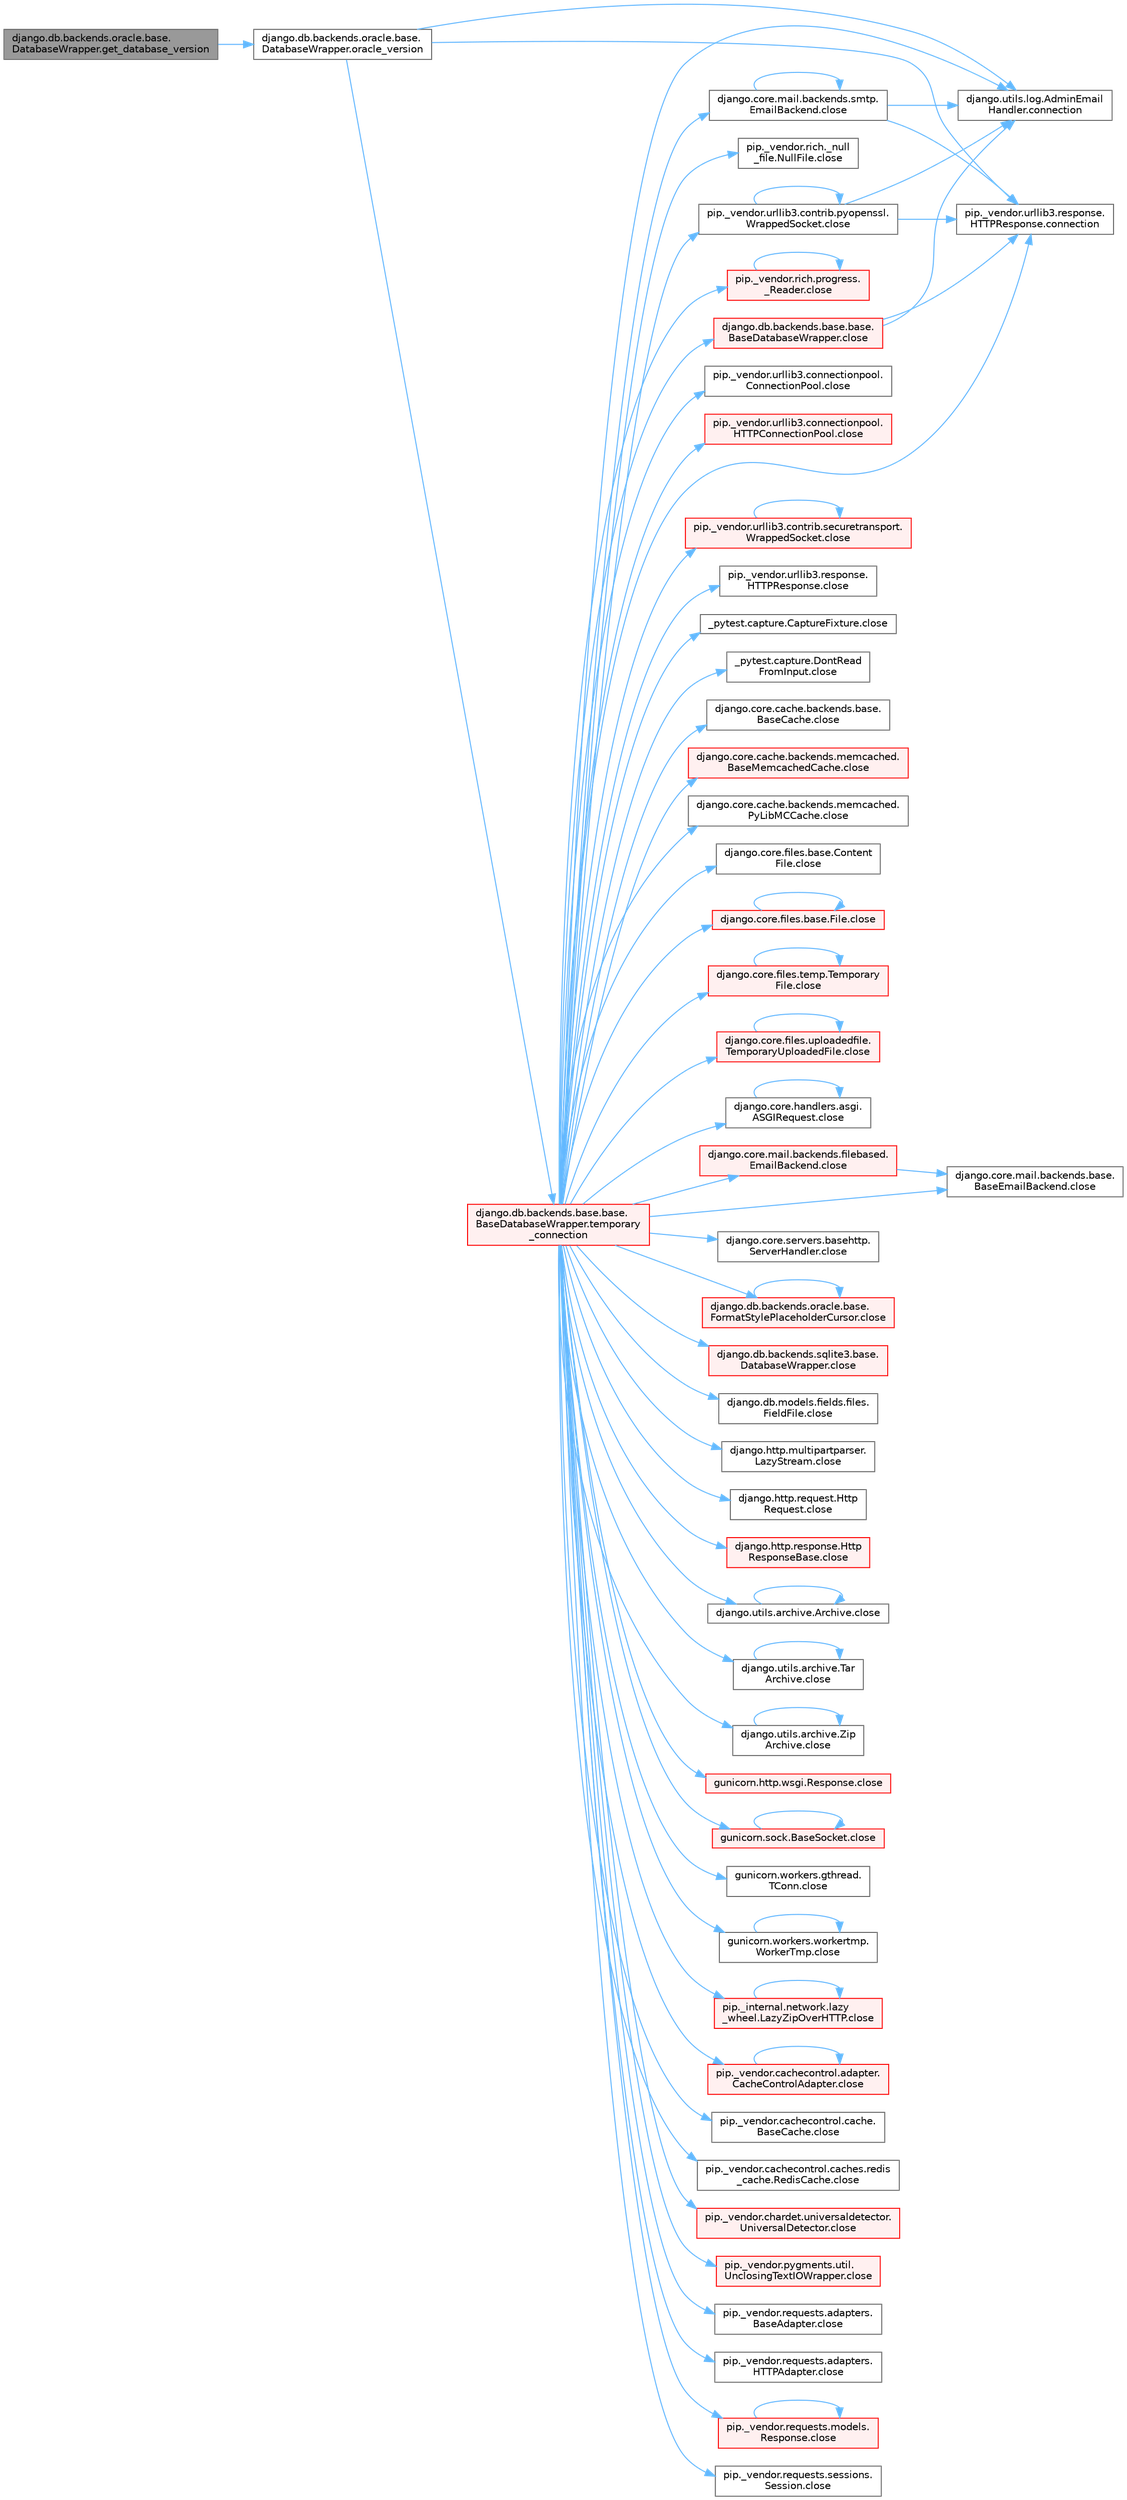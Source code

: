digraph "django.db.backends.oracle.base.DatabaseWrapper.get_database_version"
{
 // LATEX_PDF_SIZE
  bgcolor="transparent";
  edge [fontname=Helvetica,fontsize=10,labelfontname=Helvetica,labelfontsize=10];
  node [fontname=Helvetica,fontsize=10,shape=box,height=0.2,width=0.4];
  rankdir="LR";
  Node1 [id="Node000001",label="django.db.backends.oracle.base.\lDatabaseWrapper.get_database_version",height=0.2,width=0.4,color="gray40", fillcolor="grey60", style="filled", fontcolor="black",tooltip=" "];
  Node1 -> Node2 [id="edge1_Node000001_Node000002",color="steelblue1",style="solid",tooltip=" "];
  Node2 [id="Node000002",label="django.db.backends.oracle.base.\lDatabaseWrapper.oracle_version",height=0.2,width=0.4,color="grey40", fillcolor="white", style="filled",URL="$classdjango_1_1db_1_1backends_1_1oracle_1_1base_1_1_database_wrapper.html#a32ea053df5ee008633e4c30c9ab0489e",tooltip=" "];
  Node2 -> Node3 [id="edge2_Node000002_Node000003",color="steelblue1",style="solid",tooltip=" "];
  Node3 [id="Node000003",label="django.utils.log.AdminEmail\lHandler.connection",height=0.2,width=0.4,color="grey40", fillcolor="white", style="filled",URL="$classdjango_1_1utils_1_1log_1_1_admin_email_handler.html#a545b5f7ec55a857fe1ca7836814a0760",tooltip=" "];
  Node2 -> Node4 [id="edge3_Node000002_Node000004",color="steelblue1",style="solid",tooltip=" "];
  Node4 [id="Node000004",label="pip._vendor.urllib3.response.\lHTTPResponse.connection",height=0.2,width=0.4,color="grey40", fillcolor="white", style="filled",URL="$classpip_1_1__vendor_1_1urllib3_1_1response_1_1_h_t_t_p_response.html#a9002314624685de3bbf9b84bdc87fef8",tooltip=" "];
  Node2 -> Node5 [id="edge4_Node000002_Node000005",color="steelblue1",style="solid",tooltip=" "];
  Node5 [id="Node000005",label="django.db.backends.base.base.\lBaseDatabaseWrapper.temporary\l_connection",height=0.2,width=0.4,color="red", fillcolor="#FFF0F0", style="filled",URL="$classdjango_1_1db_1_1backends_1_1base_1_1base_1_1_base_database_wrapper.html#a605fd92d7af39b1b987426a269121b0c",tooltip=" "];
  Node5 -> Node6 [id="edge5_Node000005_Node000006",color="steelblue1",style="solid",tooltip=" "];
  Node6 [id="Node000006",label="_pytest.capture.CaptureFixture.close",height=0.2,width=0.4,color="grey40", fillcolor="white", style="filled",URL="$class__pytest_1_1capture_1_1_capture_fixture.html#ac018b3a02c2aff2047974ced57907cd0",tooltip=" "];
  Node5 -> Node7 [id="edge6_Node000005_Node000007",color="steelblue1",style="solid",tooltip=" "];
  Node7 [id="Node000007",label="_pytest.capture.DontRead\lFromInput.close",height=0.2,width=0.4,color="grey40", fillcolor="white", style="filled",URL="$class__pytest_1_1capture_1_1_dont_read_from_input.html#accf28daf7db40f53462752cc02bbdd32",tooltip=" "];
  Node5 -> Node8 [id="edge7_Node000005_Node000008",color="steelblue1",style="solid",tooltip=" "];
  Node8 [id="Node000008",label="django.core.cache.backends.base.\lBaseCache.close",height=0.2,width=0.4,color="grey40", fillcolor="white", style="filled",URL="$classdjango_1_1core_1_1cache_1_1backends_1_1base_1_1_base_cache.html#ae5d10e57a1ab2b99171e943370da8cf3",tooltip=" "];
  Node5 -> Node9 [id="edge8_Node000005_Node000009",color="steelblue1",style="solid",tooltip=" "];
  Node9 [id="Node000009",label="django.core.cache.backends.memcached.\lBaseMemcachedCache.close",height=0.2,width=0.4,color="red", fillcolor="#FFF0F0", style="filled",URL="$classdjango_1_1core_1_1cache_1_1backends_1_1memcached_1_1_base_memcached_cache.html#ab36ac92f106d8dacc64d539b447a5e37",tooltip=" "];
  Node5 -> Node12 [id="edge9_Node000005_Node000012",color="steelblue1",style="solid",tooltip=" "];
  Node12 [id="Node000012",label="django.core.cache.backends.memcached.\lPyLibMCCache.close",height=0.2,width=0.4,color="grey40", fillcolor="white", style="filled",URL="$classdjango_1_1core_1_1cache_1_1backends_1_1memcached_1_1_py_lib_m_c_cache.html#a76cb2e86bb346b70433dfe177597da58",tooltip=" "];
  Node5 -> Node13 [id="edge10_Node000005_Node000013",color="steelblue1",style="solid",tooltip=" "];
  Node13 [id="Node000013",label="django.core.files.base.Content\lFile.close",height=0.2,width=0.4,color="grey40", fillcolor="white", style="filled",URL="$classdjango_1_1core_1_1files_1_1base_1_1_content_file.html#a09ae22d8cfcf28936b97a8eba0fd85cb",tooltip=" "];
  Node5 -> Node14 [id="edge11_Node000005_Node000014",color="steelblue1",style="solid",tooltip=" "];
  Node14 [id="Node000014",label="django.core.files.base.File.close",height=0.2,width=0.4,color="red", fillcolor="#FFF0F0", style="filled",URL="$classdjango_1_1core_1_1files_1_1base_1_1_file.html#a0ff3dc914f2c207114a150eaac429bdc",tooltip=" "];
  Node14 -> Node14 [id="edge12_Node000014_Node000014",color="steelblue1",style="solid",tooltip=" "];
  Node5 -> Node22 [id="edge13_Node000005_Node000022",color="steelblue1",style="solid",tooltip=" "];
  Node22 [id="Node000022",label="django.core.files.temp.Temporary\lFile.close",height=0.2,width=0.4,color="red", fillcolor="#FFF0F0", style="filled",URL="$classdjango_1_1core_1_1files_1_1temp_1_1_temporary_file.html#a3137c46b13cae4e5e6fe6489e42677d5",tooltip=" "];
  Node22 -> Node22 [id="edge14_Node000022_Node000022",color="steelblue1",style="solid",tooltip=" "];
  Node5 -> Node1042 [id="edge15_Node000005_Node001042",color="steelblue1",style="solid",tooltip=" "];
  Node1042 [id="Node001042",label="django.core.files.uploadedfile.\lTemporaryUploadedFile.close",height=0.2,width=0.4,color="red", fillcolor="#FFF0F0", style="filled",URL="$classdjango_1_1core_1_1files_1_1uploadedfile_1_1_temporary_uploaded_file.html#a01ddb9d43a99baf6157c1d60b37198cd",tooltip=" "];
  Node1042 -> Node1042 [id="edge16_Node001042_Node001042",color="steelblue1",style="solid",tooltip=" "];
  Node5 -> Node1043 [id="edge17_Node000005_Node001043",color="steelblue1",style="solid",tooltip=" "];
  Node1043 [id="Node001043",label="django.core.handlers.asgi.\lASGIRequest.close",height=0.2,width=0.4,color="grey40", fillcolor="white", style="filled",URL="$classdjango_1_1core_1_1handlers_1_1asgi_1_1_a_s_g_i_request.html#a2f3a1c1c50b4cf63ef552b4f96cc4f7f",tooltip=" "];
  Node1043 -> Node1043 [id="edge18_Node001043_Node001043",color="steelblue1",style="solid",tooltip=" "];
  Node5 -> Node1044 [id="edge19_Node000005_Node001044",color="steelblue1",style="solid",tooltip=" "];
  Node1044 [id="Node001044",label="django.core.mail.backends.base.\lBaseEmailBackend.close",height=0.2,width=0.4,color="grey40", fillcolor="white", style="filled",URL="$classdjango_1_1core_1_1mail_1_1backends_1_1base_1_1_base_email_backend.html#a358a8107d966c2d82d9eb9d18565784e",tooltip=" "];
  Node5 -> Node1045 [id="edge20_Node000005_Node001045",color="steelblue1",style="solid",tooltip=" "];
  Node1045 [id="Node001045",label="django.core.mail.backends.filebased.\lEmailBackend.close",height=0.2,width=0.4,color="red", fillcolor="#FFF0F0", style="filled",URL="$classdjango_1_1core_1_1mail_1_1backends_1_1filebased_1_1_email_backend.html#af90ba8a487930e530a20ceb03669a672",tooltip=" "];
  Node1045 -> Node1044 [id="edge21_Node001045_Node001044",color="steelblue1",style="solid",tooltip=" "];
  Node5 -> Node1046 [id="edge22_Node000005_Node001046",color="steelblue1",style="solid",tooltip=" "];
  Node1046 [id="Node001046",label="django.core.mail.backends.smtp.\lEmailBackend.close",height=0.2,width=0.4,color="grey40", fillcolor="white", style="filled",URL="$classdjango_1_1core_1_1mail_1_1backends_1_1smtp_1_1_email_backend.html#a6ac7253539c4f1102986c6df417fb050",tooltip=" "];
  Node1046 -> Node1046 [id="edge23_Node001046_Node001046",color="steelblue1",style="solid",tooltip=" "];
  Node1046 -> Node3 [id="edge24_Node001046_Node000003",color="steelblue1",style="solid",tooltip=" "];
  Node1046 -> Node4 [id="edge25_Node001046_Node000004",color="steelblue1",style="solid",tooltip=" "];
  Node5 -> Node1047 [id="edge26_Node000005_Node001047",color="steelblue1",style="solid",tooltip=" "];
  Node1047 [id="Node001047",label="django.core.servers.basehttp.\lServerHandler.close",height=0.2,width=0.4,color="grey40", fillcolor="white", style="filled",URL="$classdjango_1_1core_1_1servers_1_1basehttp_1_1_server_handler.html#a67022bc1dc85a75307901027d41a6a61",tooltip=" "];
  Node5 -> Node1048 [id="edge27_Node000005_Node001048",color="steelblue1",style="solid",tooltip=" "];
  Node1048 [id="Node001048",label="django.db.backends.base.base.\lBaseDatabaseWrapper.close",height=0.2,width=0.4,color="red", fillcolor="#FFF0F0", style="filled",URL="$classdjango_1_1db_1_1backends_1_1base_1_1base_1_1_base_database_wrapper.html#a01214a9b91408274fbc34cb062baf2bc",tooltip=" "];
  Node1048 -> Node3 [id="edge28_Node001048_Node000003",color="steelblue1",style="solid",tooltip=" "];
  Node1048 -> Node4 [id="edge29_Node001048_Node000004",color="steelblue1",style="solid",tooltip=" "];
  Node5 -> Node1058 [id="edge30_Node000005_Node001058",color="steelblue1",style="solid",tooltip=" "];
  Node1058 [id="Node001058",label="django.db.backends.oracle.base.\lFormatStylePlaceholderCursor.close",height=0.2,width=0.4,color="red", fillcolor="#FFF0F0", style="filled",URL="$classdjango_1_1db_1_1backends_1_1oracle_1_1base_1_1_format_style_placeholder_cursor.html#aebbf24b6a824d4e0fb370ce417d41f93",tooltip=" "];
  Node1058 -> Node1058 [id="edge31_Node001058_Node001058",color="steelblue1",style="solid",tooltip=" "];
  Node5 -> Node1063 [id="edge32_Node000005_Node001063",color="steelblue1",style="solid",tooltip=" "];
  Node1063 [id="Node001063",label="django.db.backends.sqlite3.base.\lDatabaseWrapper.close",height=0.2,width=0.4,color="red", fillcolor="#FFF0F0", style="filled",URL="$classdjango_1_1db_1_1backends_1_1sqlite3_1_1base_1_1_database_wrapper.html#accb46eb6dd574171611ec4912f677d3f",tooltip=" "];
  Node5 -> Node1066 [id="edge33_Node000005_Node001066",color="steelblue1",style="solid",tooltip=" "];
  Node1066 [id="Node001066",label="django.db.models.fields.files.\lFieldFile.close",height=0.2,width=0.4,color="grey40", fillcolor="white", style="filled",URL="$classdjango_1_1db_1_1models_1_1fields_1_1files_1_1_field_file.html#a7764f6ac41d2cf2e0e60639dff4d7f03",tooltip=" "];
  Node5 -> Node1067 [id="edge34_Node000005_Node001067",color="steelblue1",style="solid",tooltip=" "];
  Node1067 [id="Node001067",label="django.http.multipartparser.\lLazyStream.close",height=0.2,width=0.4,color="grey40", fillcolor="white", style="filled",URL="$classdjango_1_1http_1_1multipartparser_1_1_lazy_stream.html#a8cc031a8e3e86872b4d5d12ebb448573",tooltip=" "];
  Node5 -> Node1068 [id="edge35_Node000005_Node001068",color="steelblue1",style="solid",tooltip=" "];
  Node1068 [id="Node001068",label="django.http.request.Http\lRequest.close",height=0.2,width=0.4,color="grey40", fillcolor="white", style="filled",URL="$classdjango_1_1http_1_1request_1_1_http_request.html#a13db25295d57830ab61aed1a8339842e",tooltip=" "];
  Node5 -> Node1069 [id="edge36_Node000005_Node001069",color="steelblue1",style="solid",tooltip=" "];
  Node1069 [id="Node001069",label="django.http.response.Http\lResponseBase.close",height=0.2,width=0.4,color="red", fillcolor="#FFF0F0", style="filled",URL="$classdjango_1_1http_1_1response_1_1_http_response_base.html#a2e18a8319fb2b68853f032a3a1e93ffe",tooltip=" "];
  Node5 -> Node1070 [id="edge37_Node000005_Node001070",color="steelblue1",style="solid",tooltip=" "];
  Node1070 [id="Node001070",label="django.utils.archive.Archive.close",height=0.2,width=0.4,color="grey40", fillcolor="white", style="filled",URL="$classdjango_1_1utils_1_1archive_1_1_archive.html#a5fe062c89d687d218982c9c523c74c2a",tooltip=" "];
  Node1070 -> Node1070 [id="edge38_Node001070_Node001070",color="steelblue1",style="solid",tooltip=" "];
  Node5 -> Node1071 [id="edge39_Node000005_Node001071",color="steelblue1",style="solid",tooltip=" "];
  Node1071 [id="Node001071",label="django.utils.archive.Tar\lArchive.close",height=0.2,width=0.4,color="grey40", fillcolor="white", style="filled",URL="$classdjango_1_1utils_1_1archive_1_1_tar_archive.html#a9f92da2fc83a8bf18400412a9cf77836",tooltip=" "];
  Node1071 -> Node1071 [id="edge40_Node001071_Node001071",color="steelblue1",style="solid",tooltip=" "];
  Node5 -> Node1072 [id="edge41_Node000005_Node001072",color="steelblue1",style="solid",tooltip=" "];
  Node1072 [id="Node001072",label="django.utils.archive.Zip\lArchive.close",height=0.2,width=0.4,color="grey40", fillcolor="white", style="filled",URL="$classdjango_1_1utils_1_1archive_1_1_zip_archive.html#a72926f0c232970ff5bf94a7082dd5ac9",tooltip=" "];
  Node1072 -> Node1072 [id="edge42_Node001072_Node001072",color="steelblue1",style="solid",tooltip=" "];
  Node5 -> Node1073 [id="edge43_Node000005_Node001073",color="steelblue1",style="solid",tooltip=" "];
  Node1073 [id="Node001073",label="gunicorn.http.wsgi.Response.close",height=0.2,width=0.4,color="red", fillcolor="#FFF0F0", style="filled",URL="$classgunicorn_1_1http_1_1wsgi_1_1_response.html#a046ea28916c2a721d57a5852261bef24",tooltip=" "];
  Node5 -> Node1080 [id="edge44_Node000005_Node001080",color="steelblue1",style="solid",tooltip=" "];
  Node1080 [id="Node001080",label="gunicorn.sock.BaseSocket.close",height=0.2,width=0.4,color="red", fillcolor="#FFF0F0", style="filled",URL="$classgunicorn_1_1sock_1_1_base_socket.html#af2002e81bf30cc8c6614f9568af6ef06",tooltip=" "];
  Node1080 -> Node1080 [id="edge45_Node001080_Node001080",color="steelblue1",style="solid",tooltip=" "];
  Node5 -> Node2506 [id="edge46_Node000005_Node002506",color="steelblue1",style="solid",tooltip=" "];
  Node2506 [id="Node002506",label="gunicorn.workers.gthread.\lTConn.close",height=0.2,width=0.4,color="grey40", fillcolor="white", style="filled",URL="$classgunicorn_1_1workers_1_1gthread_1_1_t_conn.html#aa302868e132a81509a48f46789d6afc4",tooltip=" "];
  Node5 -> Node2507 [id="edge47_Node000005_Node002507",color="steelblue1",style="solid",tooltip=" "];
  Node2507 [id="Node002507",label="gunicorn.workers.workertmp.\lWorkerTmp.close",height=0.2,width=0.4,color="grey40", fillcolor="white", style="filled",URL="$classgunicorn_1_1workers_1_1workertmp_1_1_worker_tmp.html#ae6bf726cee2be8f52fa4bbe0f868d3c6",tooltip=" "];
  Node2507 -> Node2507 [id="edge48_Node002507_Node002507",color="steelblue1",style="solid",tooltip=" "];
  Node5 -> Node2508 [id="edge49_Node000005_Node002508",color="steelblue1",style="solid",tooltip=" "];
  Node2508 [id="Node002508",label="pip._internal.network.lazy\l_wheel.LazyZipOverHTTP.close",height=0.2,width=0.4,color="red", fillcolor="#FFF0F0", style="filled",URL="$classpip_1_1__internal_1_1network_1_1lazy__wheel_1_1_lazy_zip_over_h_t_t_p.html#a6aeec11453c683f141b9fe121163a8d0",tooltip=" "];
  Node2508 -> Node2508 [id="edge50_Node002508_Node002508",color="steelblue1",style="solid",tooltip=" "];
  Node5 -> Node2509 [id="edge51_Node000005_Node002509",color="steelblue1",style="solid",tooltip=" "];
  Node2509 [id="Node002509",label="pip._vendor.cachecontrol.adapter.\lCacheControlAdapter.close",height=0.2,width=0.4,color="red", fillcolor="#FFF0F0", style="filled",URL="$classpip_1_1__vendor_1_1cachecontrol_1_1adapter_1_1_cache_control_adapter.html#a085c6ea7434042e9af7286a8875fb646",tooltip=" "];
  Node2509 -> Node2509 [id="edge52_Node002509_Node002509",color="steelblue1",style="solid",tooltip=" "];
  Node5 -> Node2512 [id="edge53_Node000005_Node002512",color="steelblue1",style="solid",tooltip=" "];
  Node2512 [id="Node002512",label="pip._vendor.cachecontrol.cache.\lBaseCache.close",height=0.2,width=0.4,color="grey40", fillcolor="white", style="filled",URL="$classpip_1_1__vendor_1_1cachecontrol_1_1cache_1_1_base_cache.html#aed3b918393d941c531ffda7afa8968c5",tooltip=" "];
  Node5 -> Node2513 [id="edge54_Node000005_Node002513",color="steelblue1",style="solid",tooltip=" "];
  Node2513 [id="Node002513",label="pip._vendor.cachecontrol.caches.redis\l_cache.RedisCache.close",height=0.2,width=0.4,color="grey40", fillcolor="white", style="filled",URL="$classpip_1_1__vendor_1_1cachecontrol_1_1caches_1_1redis__cache_1_1_redis_cache.html#a3703f11cd74de5a2d416b33208df6710",tooltip=" "];
  Node5 -> Node2514 [id="edge55_Node000005_Node002514",color="steelblue1",style="solid",tooltip=" "];
  Node2514 [id="Node002514",label="pip._vendor.chardet.universaldetector.\lUniversalDetector.close",height=0.2,width=0.4,color="red", fillcolor="#FFF0F0", style="filled",URL="$classpip_1_1__vendor_1_1chardet_1_1universaldetector_1_1_universal_detector.html#a2a729e7ae145e4953628aac35a1478d1",tooltip=" "];
  Node5 -> Node2517 [id="edge56_Node000005_Node002517",color="steelblue1",style="solid",tooltip=" "];
  Node2517 [id="Node002517",label="pip._vendor.pygments.util.\lUnclosingTextIOWrapper.close",height=0.2,width=0.4,color="red", fillcolor="#FFF0F0", style="filled",URL="$classpip_1_1__vendor_1_1pygments_1_1util_1_1_unclosing_text_i_o_wrapper.html#a8b7334932e365946b03244a148e50846",tooltip=" "];
  Node5 -> Node2596 [id="edge57_Node000005_Node002596",color="steelblue1",style="solid",tooltip=" "];
  Node2596 [id="Node002596",label="pip._vendor.requests.adapters.\lBaseAdapter.close",height=0.2,width=0.4,color="grey40", fillcolor="white", style="filled",URL="$classpip_1_1__vendor_1_1requests_1_1adapters_1_1_base_adapter.html#ab52f259a4633310e303f4ac6b07eb1e5",tooltip=" "];
  Node5 -> Node2597 [id="edge58_Node000005_Node002597",color="steelblue1",style="solid",tooltip=" "];
  Node2597 [id="Node002597",label="pip._vendor.requests.adapters.\lHTTPAdapter.close",height=0.2,width=0.4,color="grey40", fillcolor="white", style="filled",URL="$classpip_1_1__vendor_1_1requests_1_1adapters_1_1_h_t_t_p_adapter.html#abce959ea97f8378278ff019c78481a11",tooltip=" "];
  Node5 -> Node2598 [id="edge59_Node000005_Node002598",color="steelblue1",style="solid",tooltip=" "];
  Node2598 [id="Node002598",label="pip._vendor.requests.models.\lResponse.close",height=0.2,width=0.4,color="red", fillcolor="#FFF0F0", style="filled",URL="$classpip_1_1__vendor_1_1requests_1_1models_1_1_response.html#ad28d6ce5be5b46752b43673257562918",tooltip=" "];
  Node2598 -> Node2598 [id="edge60_Node002598_Node002598",color="steelblue1",style="solid",tooltip=" "];
  Node5 -> Node2599 [id="edge61_Node000005_Node002599",color="steelblue1",style="solid",tooltip=" "];
  Node2599 [id="Node002599",label="pip._vendor.requests.sessions.\lSession.close",height=0.2,width=0.4,color="grey40", fillcolor="white", style="filled",URL="$classpip_1_1__vendor_1_1requests_1_1sessions_1_1_session.html#a68f6778af4ee2d650c2669eab73f7316",tooltip=" "];
  Node5 -> Node2600 [id="edge62_Node000005_Node002600",color="steelblue1",style="solid",tooltip=" "];
  Node2600 [id="Node002600",label="pip._vendor.rich._null\l_file.NullFile.close",height=0.2,width=0.4,color="grey40", fillcolor="white", style="filled",URL="$classpip_1_1__vendor_1_1rich_1_1__null__file_1_1_null_file.html#a69df97884b231150d00b66e93e01b127",tooltip=" "];
  Node5 -> Node2601 [id="edge63_Node000005_Node002601",color="steelblue1",style="solid",tooltip=" "];
  Node2601 [id="Node002601",label="pip._vendor.rich.progress.\l_Reader.close",height=0.2,width=0.4,color="red", fillcolor="#FFF0F0", style="filled",URL="$classpip_1_1__vendor_1_1rich_1_1progress_1_1___reader.html#a6c0b1964d885972a97a12a9ac01d23e8",tooltip=" "];
  Node2601 -> Node2601 [id="edge64_Node002601_Node002601",color="steelblue1",style="solid",tooltip=" "];
  Node5 -> Node2614 [id="edge65_Node000005_Node002614",color="steelblue1",style="solid",tooltip=" "];
  Node2614 [id="Node002614",label="pip._vendor.urllib3.connectionpool.\lConnectionPool.close",height=0.2,width=0.4,color="grey40", fillcolor="white", style="filled",URL="$classpip_1_1__vendor_1_1urllib3_1_1connectionpool_1_1_connection_pool.html#a95d4181616367e6d07952c025345472f",tooltip=" "];
  Node5 -> Node2615 [id="edge66_Node000005_Node002615",color="steelblue1",style="solid",tooltip=" "];
  Node2615 [id="Node002615",label="pip._vendor.urllib3.connectionpool.\lHTTPConnectionPool.close",height=0.2,width=0.4,color="red", fillcolor="#FFF0F0", style="filled",URL="$classpip_1_1__vendor_1_1urllib3_1_1connectionpool_1_1_h_t_t_p_connection_pool.html#a7a425188d0edc28baf765972da7628b4",tooltip=" "];
  Node5 -> Node2617 [id="edge67_Node000005_Node002617",color="steelblue1",style="solid",tooltip=" "];
  Node2617 [id="Node002617",label="pip._vendor.urllib3.contrib.pyopenssl.\lWrappedSocket.close",height=0.2,width=0.4,color="grey40", fillcolor="white", style="filled",URL="$classpip_1_1__vendor_1_1urllib3_1_1contrib_1_1pyopenssl_1_1_wrapped_socket.html#a971727c09e26dabe28ed3291ff94885b",tooltip=" "];
  Node2617 -> Node2617 [id="edge68_Node002617_Node002617",color="steelblue1",style="solid",tooltip=" "];
  Node2617 -> Node3 [id="edge69_Node002617_Node000003",color="steelblue1",style="solid",tooltip=" "];
  Node2617 -> Node4 [id="edge70_Node002617_Node000004",color="steelblue1",style="solid",tooltip=" "];
  Node5 -> Node2618 [id="edge71_Node000005_Node002618",color="steelblue1",style="solid",tooltip=" "];
  Node2618 [id="Node002618",label="pip._vendor.urllib3.contrib.securetransport.\lWrappedSocket.close",height=0.2,width=0.4,color="red", fillcolor="#FFF0F0", style="filled",URL="$classpip_1_1__vendor_1_1urllib3_1_1contrib_1_1securetransport_1_1_wrapped_socket.html#af0f4930b6b559090af795e5165d1d92a",tooltip=" "];
  Node2618 -> Node2618 [id="edge72_Node002618_Node002618",color="steelblue1",style="solid",tooltip=" "];
  Node5 -> Node2619 [id="edge73_Node000005_Node002619",color="steelblue1",style="solid",tooltip=" "];
  Node2619 [id="Node002619",label="pip._vendor.urllib3.response.\lHTTPResponse.close",height=0.2,width=0.4,color="grey40", fillcolor="white", style="filled",URL="$classpip_1_1__vendor_1_1urllib3_1_1response_1_1_h_t_t_p_response.html#ad3d2aebb3bd16c8480d991f23c7d410c",tooltip=" "];
  Node5 -> Node3 [id="edge74_Node000005_Node000003",color="steelblue1",style="solid",tooltip=" "];
  Node5 -> Node4 [id="edge75_Node000005_Node000004",color="steelblue1",style="solid",tooltip=" "];
}
